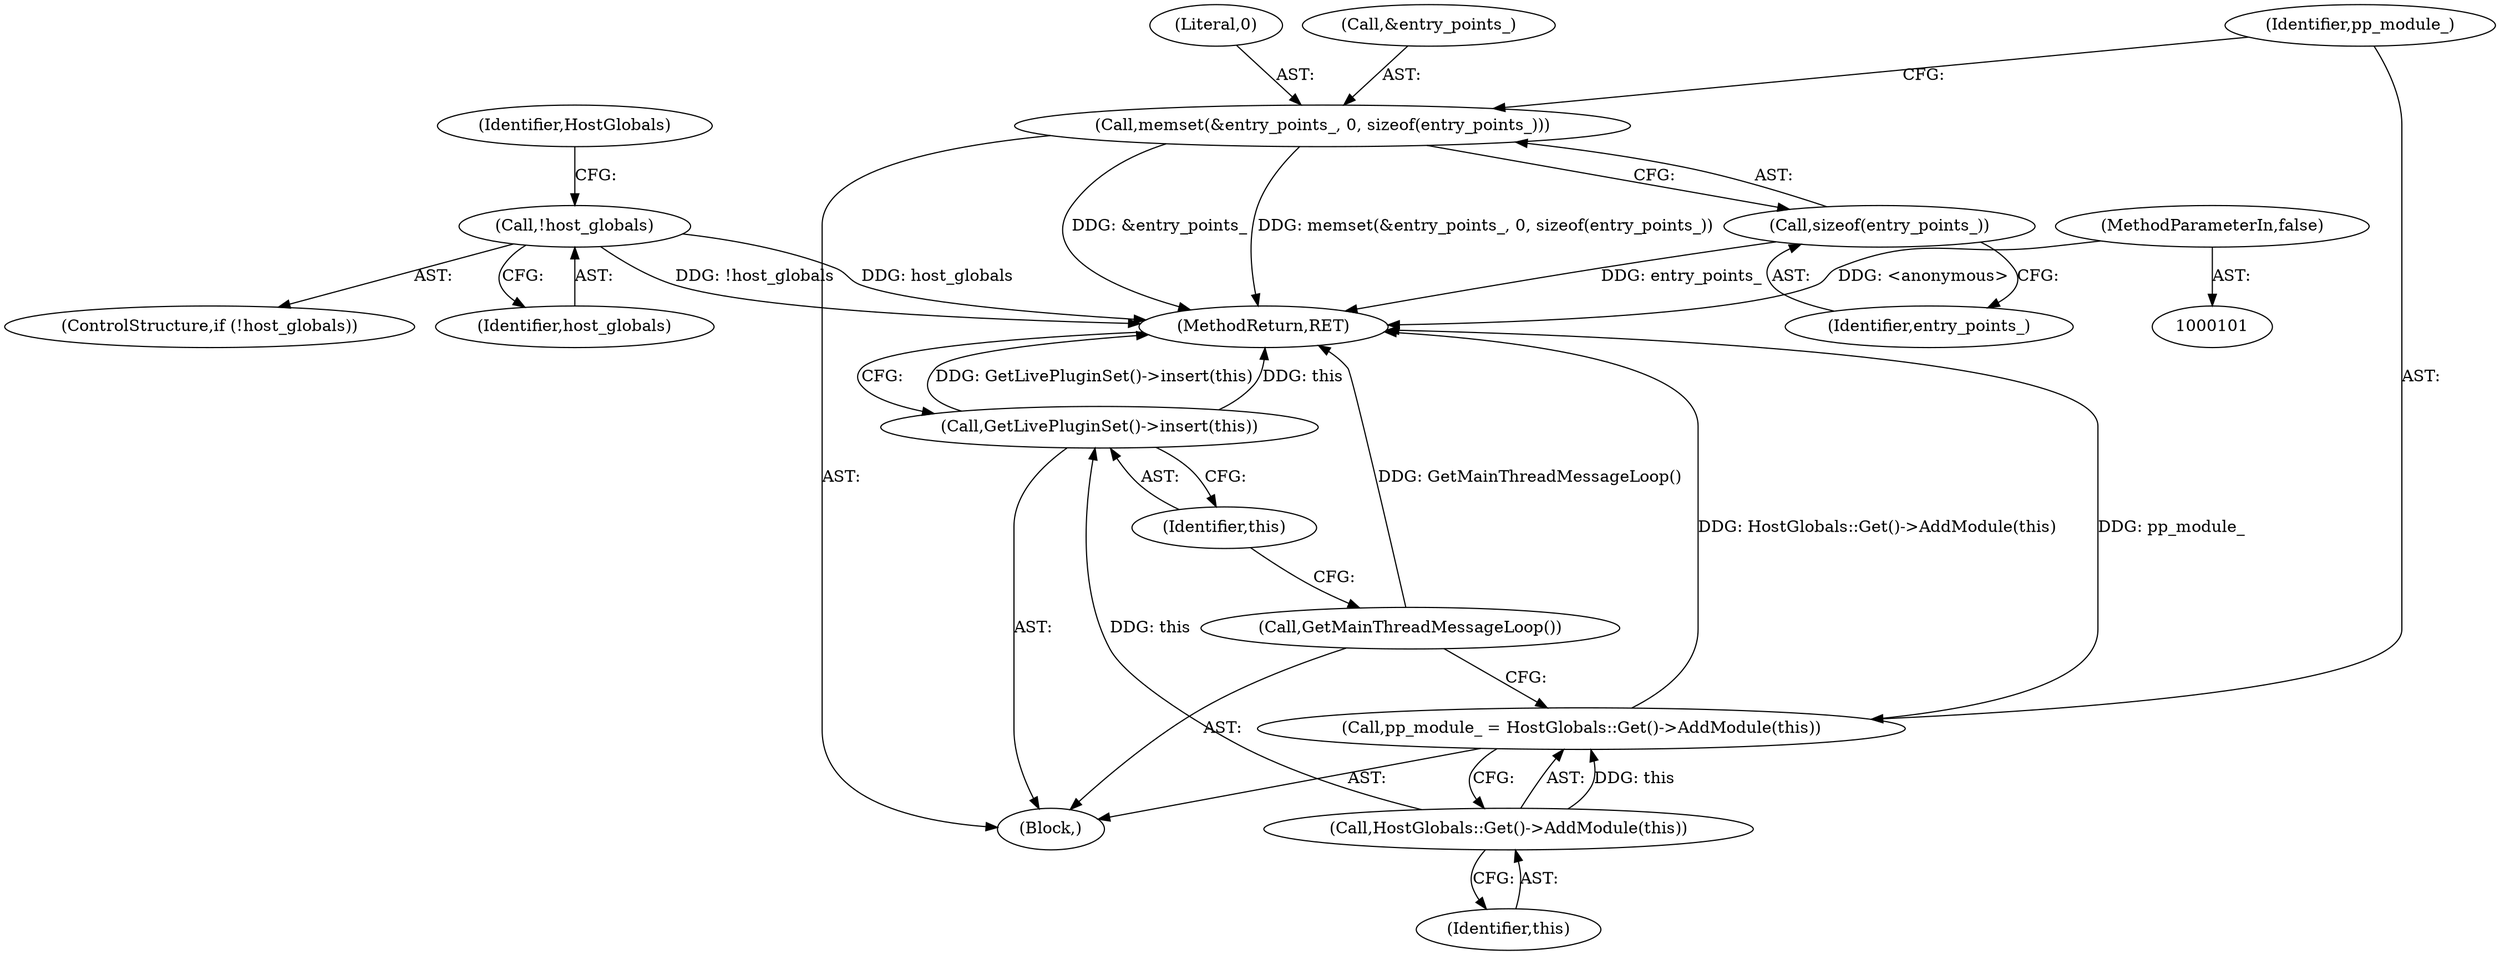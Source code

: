 digraph "1_Chrome_3b0d77670a0613f409110817455d2137576b485a_22@del" {
"1000108" [label="(Call,memset(&entry_points_, 0, sizeof(entry_points_)))"];
"1000105" [label="(Call,!host_globals)"];
"1000114" [label="(Call,pp_module_ = HostGlobals::Get()->AddModule(this))"];
"1000116" [label="(Call,HostGlobals::Get()->AddModule(this))"];
"1000118" [label="(Call,GetMainThreadMessageLoop())"];
"1000119" [label="(Call,GetLivePluginSet()->insert(this))"];
"1000102" [label="(MethodParameterIn,false)"];
"1000112" [label="(Call,sizeof(entry_points_))"];
"1000115" [label="(Identifier,pp_module_)"];
"1000120" [label="(Identifier,this)"];
"1000105" [label="(Call,!host_globals)"];
"1000102" [label="(MethodParameterIn,false)"];
"1000111" [label="(Literal,0)"];
"1000117" [label="(Identifier,this)"];
"1000107" [label="(Identifier,HostGlobals)"];
"1000118" [label="(Call,GetMainThreadMessageLoop())"];
"1000106" [label="(Identifier,host_globals)"];
"1000114" [label="(Call,pp_module_ = HostGlobals::Get()->AddModule(this))"];
"1000103" [label="(Block,)"];
"1000108" [label="(Call,memset(&entry_points_, 0, sizeof(entry_points_)))"];
"1000104" [label="(ControlStructure,if (!host_globals))"];
"1000119" [label="(Call,GetLivePluginSet()->insert(this))"];
"1000113" [label="(Identifier,entry_points_)"];
"1000109" [label="(Call,&entry_points_)"];
"1000112" [label="(Call,sizeof(entry_points_))"];
"1000121" [label="(MethodReturn,RET)"];
"1000116" [label="(Call,HostGlobals::Get()->AddModule(this))"];
"1000108" -> "1000103"  [label="AST: "];
"1000108" -> "1000112"  [label="CFG: "];
"1000109" -> "1000108"  [label="AST: "];
"1000111" -> "1000108"  [label="AST: "];
"1000112" -> "1000108"  [label="AST: "];
"1000115" -> "1000108"  [label="CFG: "];
"1000108" -> "1000121"  [label="DDG: memset(&entry_points_, 0, sizeof(entry_points_))"];
"1000108" -> "1000121"  [label="DDG: &entry_points_"];
"1000105" -> "1000104"  [label="AST: "];
"1000105" -> "1000106"  [label="CFG: "];
"1000106" -> "1000105"  [label="AST: "];
"1000107" -> "1000105"  [label="CFG: "];
"1000105" -> "1000121"  [label="DDG: !host_globals"];
"1000105" -> "1000121"  [label="DDG: host_globals"];
"1000114" -> "1000103"  [label="AST: "];
"1000114" -> "1000116"  [label="CFG: "];
"1000115" -> "1000114"  [label="AST: "];
"1000116" -> "1000114"  [label="AST: "];
"1000118" -> "1000114"  [label="CFG: "];
"1000114" -> "1000121"  [label="DDG: pp_module_"];
"1000114" -> "1000121"  [label="DDG: HostGlobals::Get()->AddModule(this)"];
"1000116" -> "1000114"  [label="DDG: this"];
"1000116" -> "1000117"  [label="CFG: "];
"1000117" -> "1000116"  [label="AST: "];
"1000116" -> "1000119"  [label="DDG: this"];
"1000118" -> "1000103"  [label="AST: "];
"1000120" -> "1000118"  [label="CFG: "];
"1000118" -> "1000121"  [label="DDG: GetMainThreadMessageLoop()"];
"1000119" -> "1000103"  [label="AST: "];
"1000119" -> "1000120"  [label="CFG: "];
"1000120" -> "1000119"  [label="AST: "];
"1000121" -> "1000119"  [label="CFG: "];
"1000119" -> "1000121"  [label="DDG: GetLivePluginSet()->insert(this)"];
"1000119" -> "1000121"  [label="DDG: this"];
"1000102" -> "1000101"  [label="AST: "];
"1000102" -> "1000121"  [label="DDG: <anonymous>"];
"1000112" -> "1000113"  [label="CFG: "];
"1000113" -> "1000112"  [label="AST: "];
"1000112" -> "1000121"  [label="DDG: entry_points_"];
}
